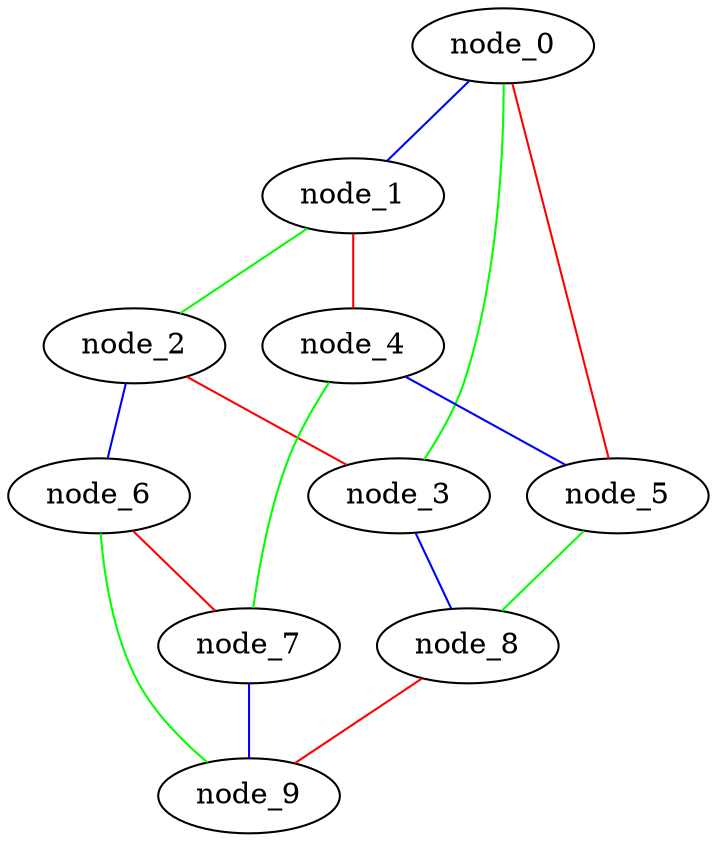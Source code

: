 graph {
  node_0 ;
  node_1 ;
  node_2 ;
  node_3 ;
  node_4 ;
  node_5 ;
  node_6 ;
  node_7 ;
  node_8 ;
  node_9 ;

  node_0 -- node_1 [color="blue"];
  node_0 -- node_3 [color="green"];
  node_0 -- node_5 [color="red"];
  node_1 -- node_2 [color="green"];
  node_1 -- node_4 [color="red"];
  node_2 -- node_3 [color="red"];
  node_2 -- node_6 [color="blue"];
  node_3 -- node_8 [color="blue"];
  node_4 -- node_5 [color="blue"];
  node_4 -- node_7 [color="green"];
  node_5 -- node_8 [color="green"];
  node_6 -- node_7 [color="red"];
  node_6 -- node_9 [color="green"];
  node_7 -- node_9 [color="blue"];
  node_8 -- node_9 [color="red"];
}
